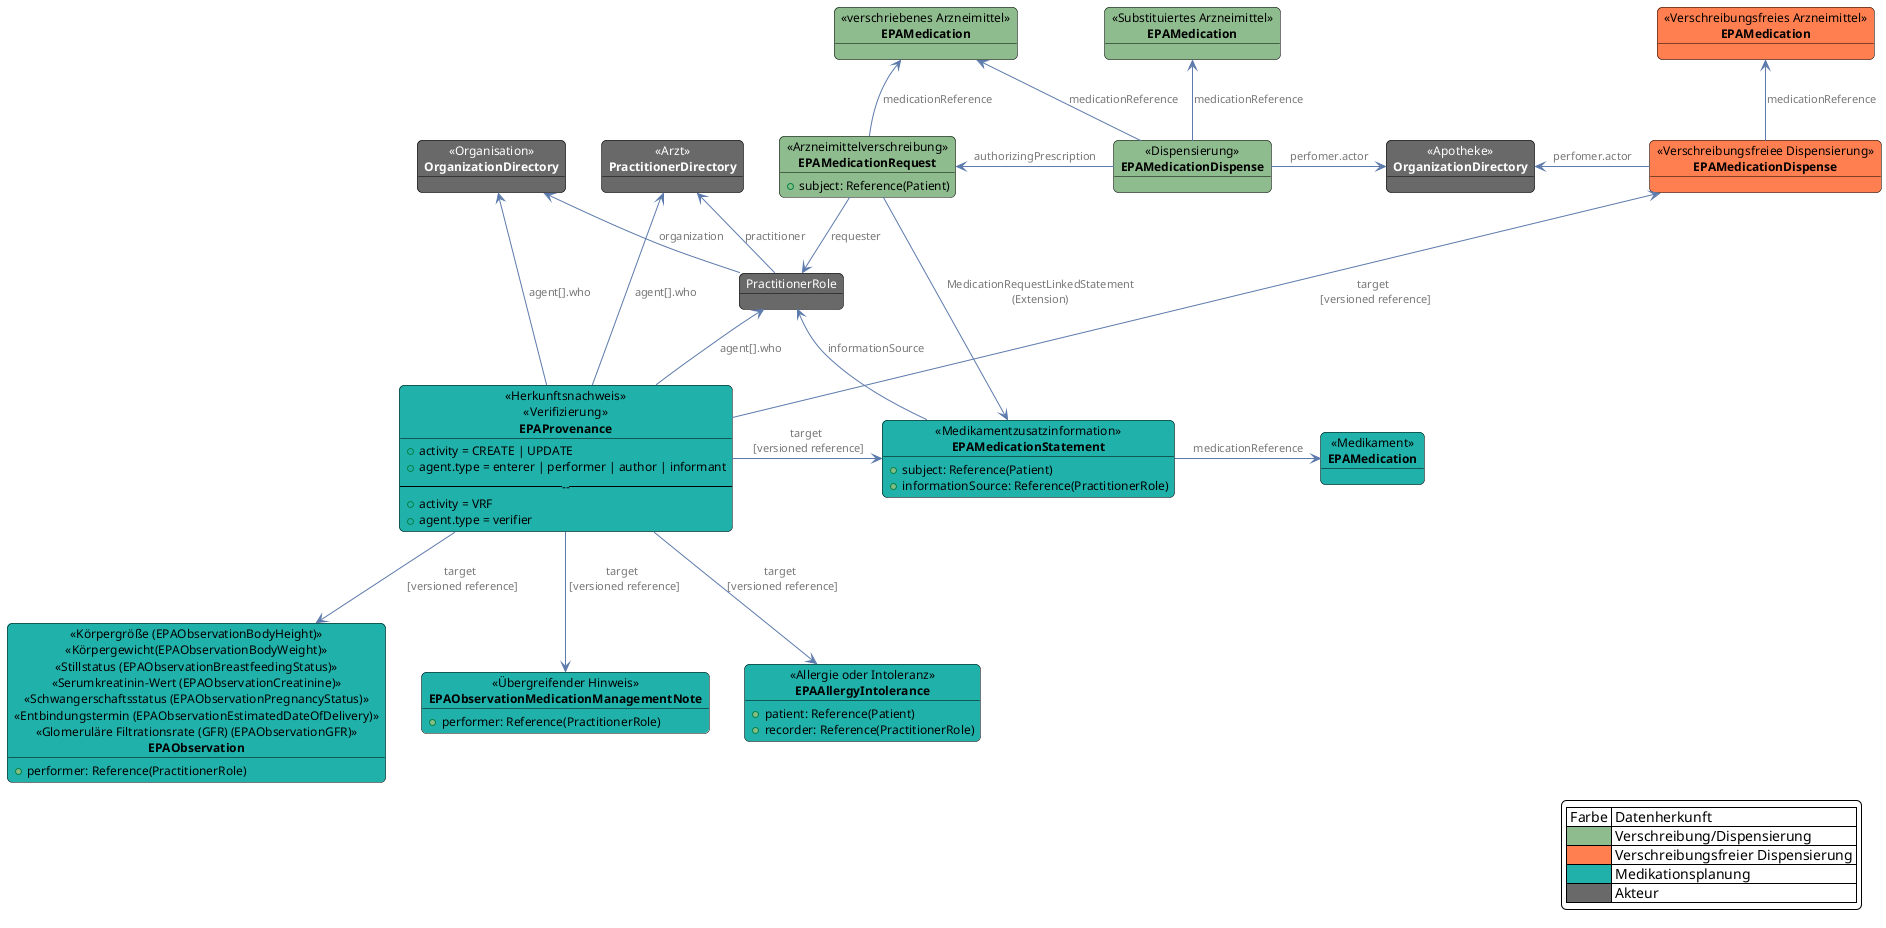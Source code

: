 @startuml medication.fhir.emp.dispensation.plain.model

skinparam fixCircleLabelOverlapping false
skinparam roundcorner 10
skinparam object {
    BackgroundColor DimGrey
    BorderColor Black
    ArrowColor #5c7aab
    FontSize 12
    FontColor automatic
    NoteBackgroundColor #3483eb
    ArrowFontColor #777777
    ArrowFontSize 11
}
skinparam LegendBackgroundColor White
 
object "<< Arzt >>\n**PractitionerDirectory**" as Practitioner
object "<< Organisation >>\n**OrganizationDirectory**" as Organization
object "<< Apotheke >>\n**OrganizationDirectory**" as DispenserOrganization
object "PractitionerRole" as PractitionerRole

object "<< Körpergröße (EPAObservationBodyHeight)>>\n<< Körpergewicht(EPAObservationBodyWeight)>>\n<< Stillstatus (EPAObservationBreastfeedingStatus)>>\n<< Serumkreatinin-Wert (EPAObservationCreatinine)>>\n<< Schwangerschaftsstatus (EPAObservationPregnancyStatus)>>\n<< Entbindungstermin (EPAObservationEstimatedDateOfDelivery)>>\n<< Glomeruläre Filtrationsrate (GFR) (EPAObservationGFR)>>\n**EPAObservation**" as Observation #LightSeaGreen {
    + performer: Reference(PractitionerRole)
}
object "<< Übergreifender Hinweis >>\n**EPAObservationMedicationManagementNote**" as ManagementNote #LightSeaGreen {
    + performer: Reference(PractitionerRole)
}

object "<< Allergie oder Intoleranz >>\n**EPAAllergyIntolerance**" as AllergyIntolerance #LightSeaGreen {
    + patient: Reference(Patient)
    + recorder: Reference(PractitionerRole)
}


object "<< Herkunftsnachweis >>\n<< Verifizierung >>\n**EPAProvenance**" as Provenance #LightSeaGreen {
    + activity = CREATE | UPDATE
    + agent.type = enterer | performer | author | informant
    ------
    + activity = VRF
    + agent.type = verifier
}

object "<< Medikamentzusatzinformation >>\n**EPAMedicationStatement**" as MedicationStatement #LightSeaGreen  {
    + subject: Reference(Patient)
    + informationSource: Reference(PractitionerRole)
}
object "<< Medikament >>\n**EPAMedication**" as PlanMedication #LightSeaGreen

object "<< verschriebenes Arzneimittel >>\n**EPAMedication**" as Medication #DarkSeaGreen
object "<< Arzneimittelverschreibung >>\n**EPAMedicationRequest**" as MedicationRequest #DarkSeaGreen {
    + subject: Reference(Patient)
}
object "<< Dispensierung >>\n**EPAMedicationDispense**" as MedicationDispense #DarkSeaGreen {
    ' + wasSubstituted: true
    ' 
}
object "<< Substituiertes Arzneimittel >>\n**EPAMedication**" as AltMedication #DarkSeaGreen

object "<< Verschreibungsfreies Arzneimittel >>\n**EPAMedication**" as WithoutPrescriptionMedication #Coral
object "<< Verschreibungsfreiee Dispensierung >>\n**EPAMedicationDispense**" as WithoutPrescriptionMedicationDispense #Coral

Provenance -d-> ManagementNote : "target \n [versioned reference]"
Provenance -d-> Observation : "target \n [versioned reference]"
Provenance -d-> AllergyIntolerance : "target \n [versioned reference]"
Provenance -r-> MedicationStatement : "target \n [versioned reference]"
Provenance -u-> PractitionerRole : "agent[].who"
Provenance -u-> Organization : "agent[].who"
Provenance -u-> Practitioner : "agent[].who"

MedicationStatement -r-> PlanMedication : "medicationReference"
MedicationStatement -l-> PractitionerRole : informationSource


MedicationRequest -u-> Medication : "medicationReference"
MedicationRequest -d-> PractitionerRole : "requester"
MedicationRequest -d-> MedicationStatement : "MedicationRequestLinkedStatement\n(Extension)"
 
MedicationDispense -u-> Medication : "medicationReference"
MedicationDispense -u-> AltMedication : "medicationReference"
MedicationDispense -l-> MedicationRequest : "authorizingPrescription"
MedicationDispense -r-> DispenserOrganization : "perfomer.actor"

PractitionerRole -u-> Practitioner : "practitioner"
PractitionerRole -u-> Organization : "organization"

WithoutPrescriptionMedicationDispense -u-> WithoutPrescriptionMedication : "medicationReference"
WithoutPrescriptionMedicationDispense -l-> DispenserOrganization : "perfomer.actor"
Provenance -u-> WithoutPrescriptionMedicationDispense : "target \n [versioned reference]"


legend right
    | Farbe | Datenherkunft |
    |<#DarkSeaGreen>| Verschreibung/Dispensierung |
    |<#Coral>| Verschreibungsfreier Dispensierung |
    |<#LightSeaGreen>| Medikationsplanung |
    |<#DimGrey>| Akteur |
endlegend
 
 
@enduml